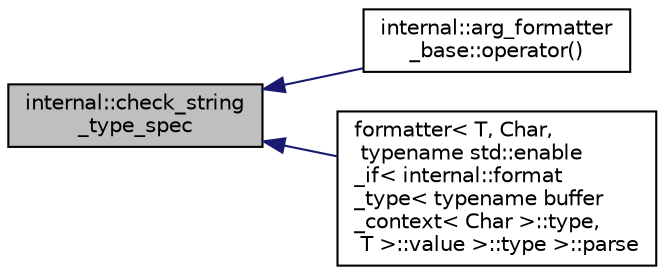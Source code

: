 digraph "internal::check_string_type_spec"
{
  edge [fontname="Helvetica",fontsize="10",labelfontname="Helvetica",labelfontsize="10"];
  node [fontname="Helvetica",fontsize="10",shape=record];
  rankdir="LR";
  Node1 [label="internal::check_string\l_type_spec",height=0.2,width=0.4,color="black", fillcolor="grey75", style="filled" fontcolor="black"];
  Node1 -> Node2 [dir="back",color="midnightblue",fontsize="10",style="solid",fontname="Helvetica"];
  Node2 [label="internal::arg_formatter\l_base::operator()",height=0.2,width=0.4,color="black", fillcolor="white", style="filled",URL="$classinternal_1_1arg__formatter__base.html#a3883b00024fb661ac96cd0e182002ff2"];
  Node1 -> Node3 [dir="back",color="midnightblue",fontsize="10",style="solid",fontname="Helvetica"];
  Node3 [label="formatter\< T, Char,\l typename std::enable\l_if\< internal::format\l_type\< typename buffer\l_context\< Char \>::type,\l T \>::value \>::type \>::parse",height=0.2,width=0.4,color="black", fillcolor="white", style="filled",URL="$structformatter_3_01_t_00_01_char_00_01typename_01std_1_1enable__if_3_01internal_1_1format__typeef2b7d59b5441fbead72290e06693dea.html#ae66fc4d23664a9533b055208fa9692bf"];
}
